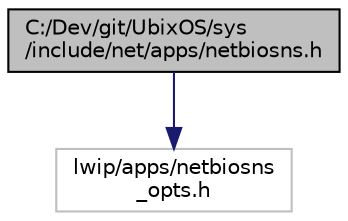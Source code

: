 digraph "C:/Dev/git/UbixOS/sys/include/net/apps/netbiosns.h"
{
 // LATEX_PDF_SIZE
  edge [fontname="Helvetica",fontsize="10",labelfontname="Helvetica",labelfontsize="10"];
  node [fontname="Helvetica",fontsize="10",shape=record];
  Node1 [label="C:/Dev/git/UbixOS/sys\l/include/net/apps/netbiosns.h",height=0.2,width=0.4,color="black", fillcolor="grey75", style="filled", fontcolor="black",tooltip=" "];
  Node1 -> Node2 [color="midnightblue",fontsize="10",style="solid",fontname="Helvetica"];
  Node2 [label="lwip/apps/netbiosns\l_opts.h",height=0.2,width=0.4,color="grey75", fillcolor="white", style="filled",tooltip=" "];
}
